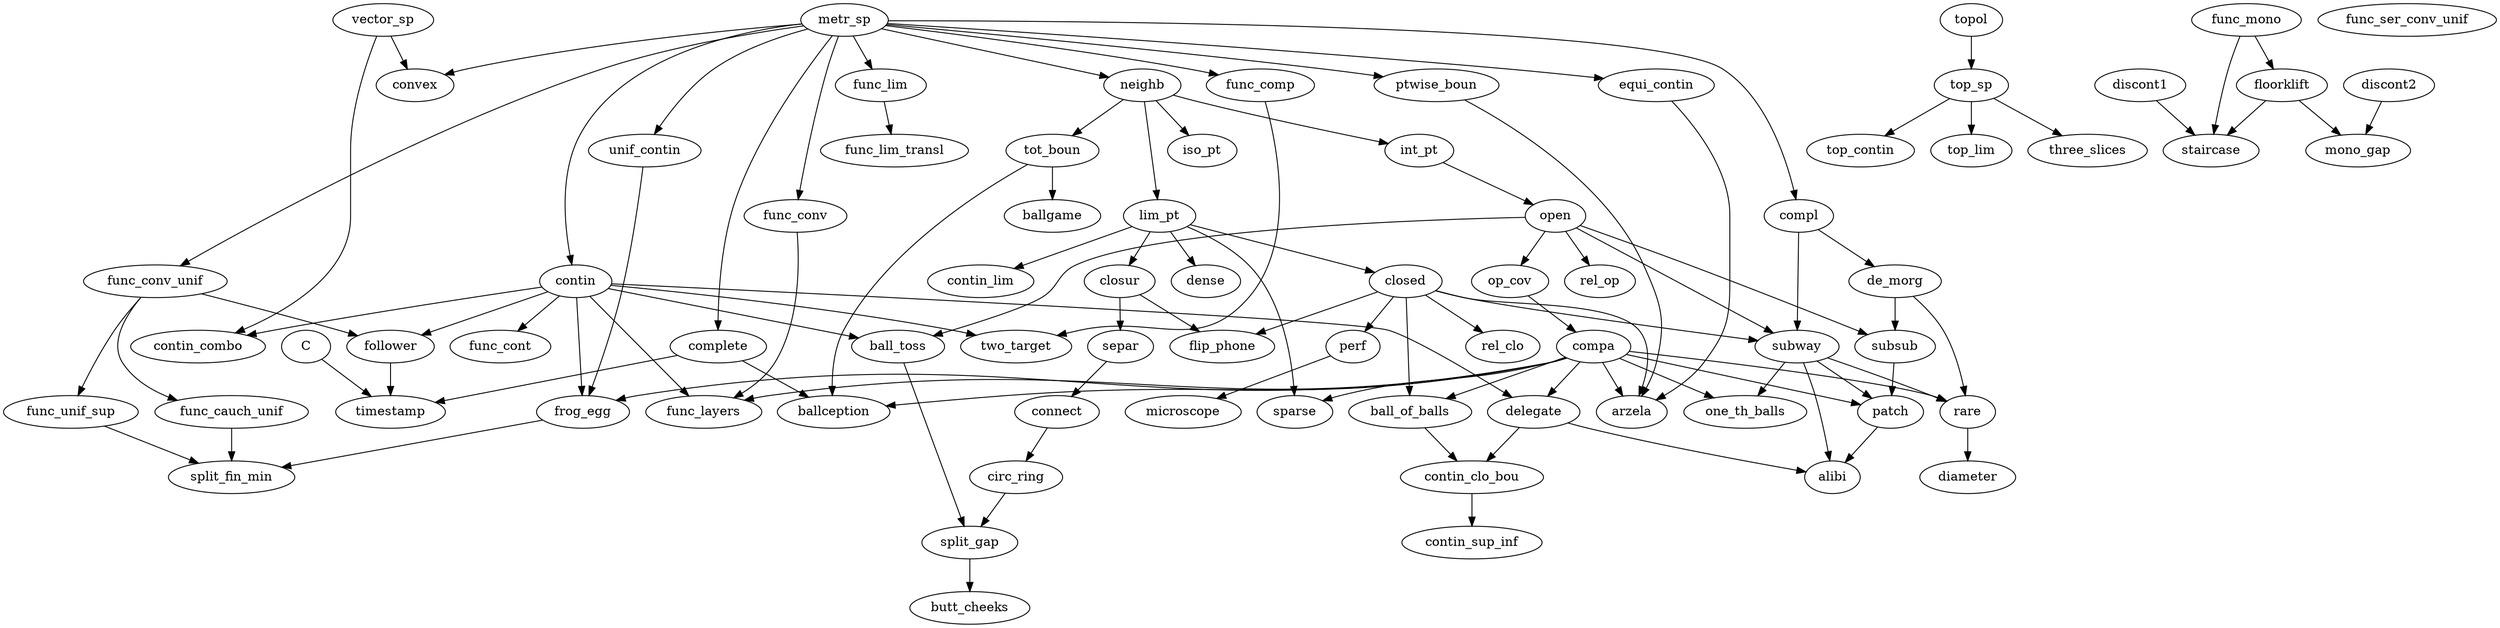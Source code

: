 digraph G {
  metr_sp -> neighb;
  metr_sp -> compl;
  neighb -> int_pt;
  neighb -> lim_pt;
  neighb -> iso_pt;
  int_pt -> open;
  lim_pt -> closed;
  lim_pt -> closur;
  lim_pt -> dense;
  closed -> perf;
  closed -> rel_clo;
  open -> rel_op;
  open-> op_cov;
  op_cov -> compa;
  compl -> de_morg;
  compl -> subway;
  open -> subway;
  closed -> subway;
  subway -> one_th_balls;
  compa -> one_th_balls;
  open -> subsub;
  de_morg -> subsub;
  subsub -> patch;
  compa -> patch;
  subway -> patch;
  closed -> flip_phone;
  closur -> flip_phone;
  compa -> rare;
  subway -> rare;
  de_morg -> rare;
  compa -> sparse;
  lim_pt -> sparse;
  rare -> diameter;
  vector_sp -> convex;
  metr_sp -> convex;
  closur -> separ;
  separ -> connect;
  connect -> circ_ring;
  metr_sp -> func_lim;
  metr_sp -> contin;
  perf -> microscope;
  func_lim -> func_lim_transl;
  contin -> func_cont;
  metr_sp -> func_comp;
  contin -> two_target;
  func_comp -> two_target;
  open -> ball_toss;
  contin -> ball_toss;
  lim_pt -> contin_lim;
  contin -> contin_combo;
  vector_sp -> contin_combo;
  compa -> ball_of_balls;
  closed -> ball_of_balls;
  compa -> delegate;
  contin -> delegate;
  ball_of_balls -> contin_clo_bou;
  delegate -> contin_clo_bou;
  contin_clo_bou -> contin_sup_inf;
  delegate -> alibi
  patch -> alibi
  subway -> alibi
  metr_sp -> unif_contin
  unif_contin -> frog_egg
  compa -> frog_egg
  contin -> frog_egg
  circ_ring -> split_gap
  ball_toss -> split_gap
  split_gap -> butt_cheeks
  topol -> top_sp
  top_sp -> top_contin
  top_sp -> top_lim
  top_sp -> three_slices
  discont1
  discont2
  func_mono
  func_mono -> floorklift
  discont2 -> mono_gap
  floorklift -> mono_gap
  func_mono -> staircase
  floorklift -> staircase
  discont1 -> staircase
  metr_sp -> func_conv
  metr_sp -> func_conv_unif
  func_conv_unif -> func_cauch_unif
  func_conv_unif -> func_unif_sup
  func_ser_conv_unif
  contin -> follower
  func_conv_unif -> follower
  C -> timestamp
  follower -> timestamp
  metr_sp -> complete
  complete -> timestamp
  compa -> func_layers
  contin -> func_layers
  func_conv -> func_layers
  neighb -> tot_boun
  tot_boun -> ballception
  compa -> ballception
  complete -> ballception
  tot_boun -> ballgame
  metr_sp -> ptwise_boun
  metr_sp -> equi_contin
  frog_egg -> split_fin_min
  func_unif_sup -> split_fin_min
  func_cauch_unif -> split_fin_min
  ptwise_boun -> arzela
  equi_contin -> arzela
  closed -> arzela
  compa -> arzela
}

/*
 * de_morg = De Morgan's Law
 * subway = Complement of Open Sets is Closed
 * one_th_balls = Compact Sets are Closed
 * subsub = Union/Intersection of Open/Closed Sets
 * patch = Closed subsets of compact sets are compact
 * flip_phone = Characterization of Closure
 * rare = Infinite Intersection of Compact Sets Nonempty when Finite Intersection Always Nonempty
 * sparse = Compact sets are Sequentially compact
 * microscope = Cantor 1/3 set is perfect
 * circ_ring = Characterization of Connected Sets
 * two_target = Composition of Partially Continuous Function is Partially Continuous
 * ball_toss = Continuous iff preimage of open sets are open
 * delegate = Continuous mpas preserve compactness
 * contin_lim = Continuous maps preserve limits
 * contin_combo = Combos of continuous maps are continuous
 * ball_of_balls = Compact implies closed and bounded
 * contin_clo_bou = Continuous func image of compact set is closed and bounded;
 * contin_sup_inf = Continuous func achieves inf and sup on compact set
 * alibi = 1-to-1 map from compact metric space preserves open sets
 * frog_egg = continuous map from a compact metric space is uniformly continuous
 * split_gap = continuous maps preserve connectedness
 * butt_cheeks = intermediate value theorem
 * three_slices = extended reals topology makes R compact
 * floorklift = left and right limits always exist for monotonically increasing func + inequality involving sup/inf
 * staircase = Monotone function on open interval has countably many discontinuities
 * mono_gap = Monotone funcs R to R have no discont of 2nd kind
 * func_cauch_unif = Equivalent characterization of function uniform convergence
 * func_unif_sup = Converges uniformly iff supremum of distance goes to zero as function sequence goes to infinity
 * func_ser_conv_unif = Function series converges uniformsly if supremum less than terms of convergent sequence (via comparison test)
 * follower = if sequence of pointwise convergent, continuous functions converges uniformly then converges to continuous function
 * timestamp = if Y complete, C(X;Y) is complete
 * func_layers = monotone sequence of continuous functions on a compact metric space converges uniformly
 * ballception = compact iff totally bounded and complete
 * ballgame = if you have arbitrary epsilon maps with totally bounded images as well as "reverse continuity" then totally bounded
 * split_fin_min = Cauchy sequence of contin,boun functions from compact metric space is equicontin
 * arzela = Arzela-Escoli: set of contin,boun funcs is compact iff closed and ptwise bounded and equicontinuous
 * */
